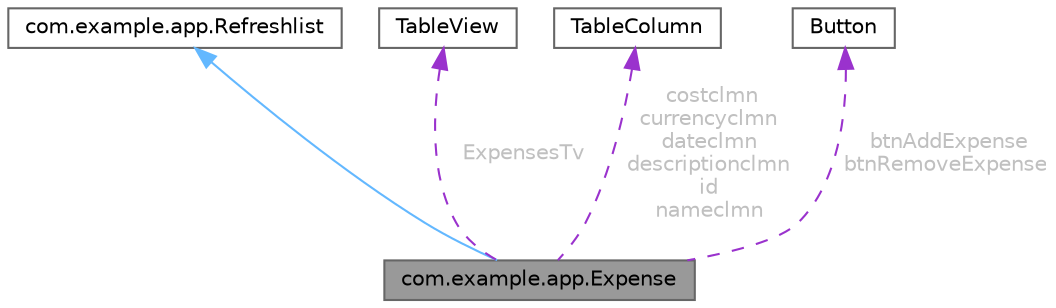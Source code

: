 digraph "com.example.app.Expense"
{
 // LATEX_PDF_SIZE
  bgcolor="transparent";
  edge [fontname=Helvetica,fontsize=10,labelfontname=Helvetica,labelfontsize=10];
  node [fontname=Helvetica,fontsize=10,shape=box,height=0.2,width=0.4];
  Node1 [id="Node000001",label="com.example.app.Expense",height=0.2,width=0.4,color="gray40", fillcolor="grey60", style="filled", fontcolor="black",tooltip=" "];
  Node2 -> Node1 [id="edge9_Node000001_Node000002",dir="back",color="steelblue1",style="solid",tooltip=" "];
  Node2 [id="Node000002",label="com.example.app.Refreshlist",height=0.2,width=0.4,color="gray40", fillcolor="white", style="filled",URL="$interfacecom_1_1example_1_1app_1_1_refreshlist.html",tooltip=" "];
  Node3 -> Node1 [id="edge10_Node000001_Node000003",dir="back",color="darkorchid3",style="dashed",tooltip=" ",label=" ExpensesTv",fontcolor="grey" ];
  Node3 [id="Node000003",label="TableView",height=0.2,width=0.4,color="gray40", fillcolor="white", style="filled",tooltip=" "];
  Node4 -> Node1 [id="edge11_Node000001_Node000004",dir="back",color="darkorchid3",style="dashed",tooltip=" ",label=" costclmn\ncurrencyclmn\ndateclmn\ndescriptionclmn\nid\nnameclmn",fontcolor="grey" ];
  Node4 [id="Node000004",label="TableColumn",height=0.2,width=0.4,color="gray40", fillcolor="white", style="filled",tooltip=" "];
  Node5 -> Node1 [id="edge12_Node000001_Node000005",dir="back",color="darkorchid3",style="dashed",tooltip=" ",label=" btnAddExpense\nbtnRemoveExpense",fontcolor="grey" ];
  Node5 [id="Node000005",label="Button",height=0.2,width=0.4,color="gray40", fillcolor="white", style="filled",tooltip=" "];
}
